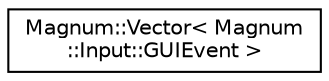 digraph "圖形化之類別階層"
{
  edge [fontname="Helvetica",fontsize="10",labelfontname="Helvetica",labelfontsize="10"];
  node [fontname="Helvetica",fontsize="10",shape=record];
  rankdir="LR";
  Node1 [label="Magnum::Vector\< Magnum\l::Input::GUIEvent \>",height=0.2,width=0.4,color="black", fillcolor="white", style="filled",URL="$class_magnum_1_1_vector.html"];
}
